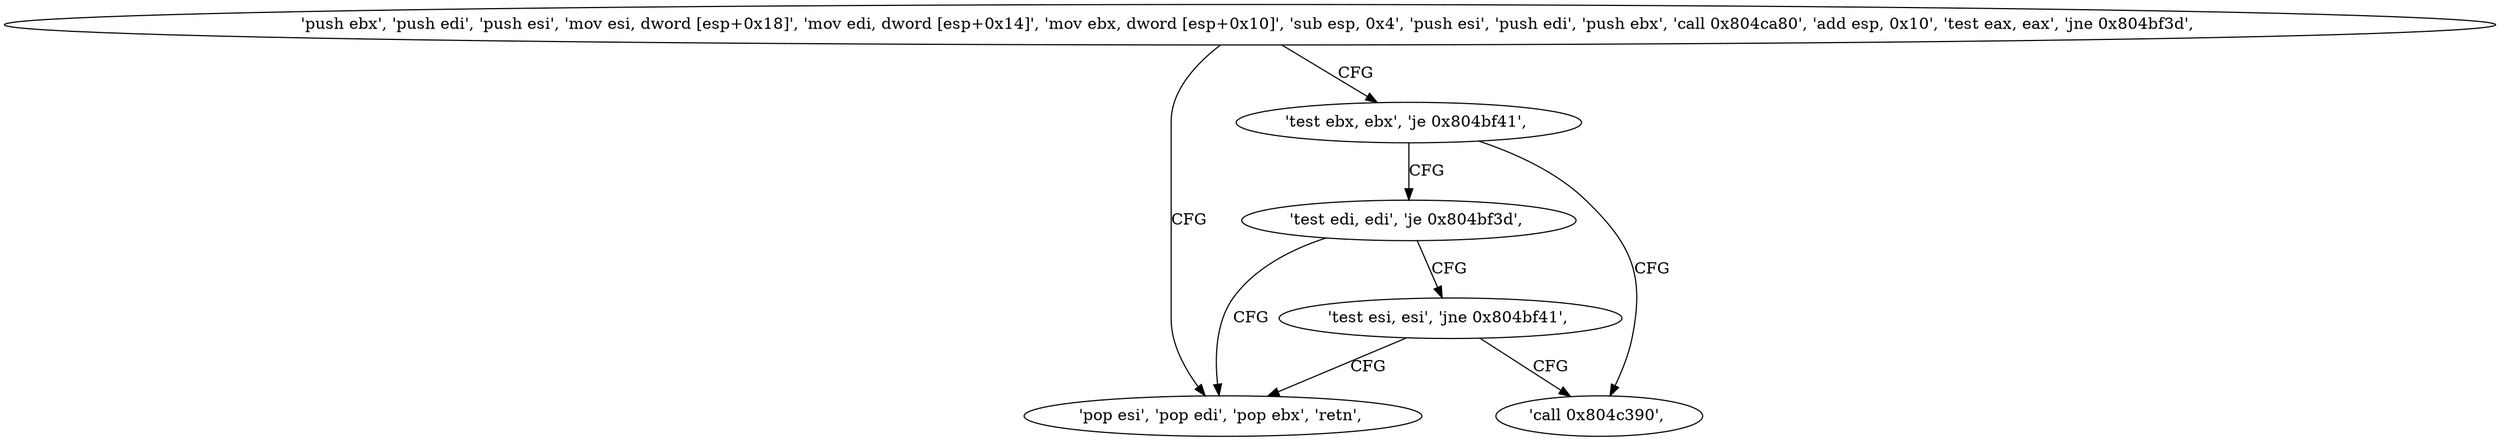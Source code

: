 digraph "func" {
"134528784" [label = "'push ebx', 'push edi', 'push esi', 'mov esi, dword [esp+0x18]', 'mov edi, dword [esp+0x14]', 'mov ebx, dword [esp+0x10]', 'sub esp, 0x4', 'push esi', 'push edi', 'push ebx', 'call 0x804ca80', 'add esp, 0x10', 'test eax, eax', 'jne 0x804bf3d', " ]
"134528829" [label = "'pop esi', 'pop edi', 'pop ebx', 'retn', " ]
"134528817" [label = "'test ebx, ebx', 'je 0x804bf41', " ]
"134528833" [label = "'call 0x804c390', " ]
"134528821" [label = "'test edi, edi', 'je 0x804bf3d', " ]
"134528825" [label = "'test esi, esi', 'jne 0x804bf41', " ]
"134528784" -> "134528829" [ label = "CFG" ]
"134528784" -> "134528817" [ label = "CFG" ]
"134528817" -> "134528833" [ label = "CFG" ]
"134528817" -> "134528821" [ label = "CFG" ]
"134528821" -> "134528829" [ label = "CFG" ]
"134528821" -> "134528825" [ label = "CFG" ]
"134528825" -> "134528833" [ label = "CFG" ]
"134528825" -> "134528829" [ label = "CFG" ]
}
